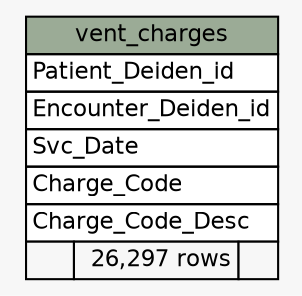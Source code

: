 // dot 2.38.0 on Linux 4.15.0-34-generic
// SchemaSpy rev 590
digraph "vent_charges" {
  graph [
    rankdir="RL"
    bgcolor="#f7f7f7"
    nodesep="0.18"
    ranksep="0.46"
    fontname="Helvetica"
    fontsize="11"
  ];
  node [
    fontname="Helvetica"
    fontsize="11"
    shape="plaintext"
  ];
  edge [
    arrowsize="0.8"
  ];
  "vent_charges" [
    label=<
    <TABLE BORDER="0" CELLBORDER="1" CELLSPACING="0" BGCOLOR="#ffffff">
      <TR><TD COLSPAN="3" BGCOLOR="#9bab96" ALIGN="CENTER">vent_charges</TD></TR>
      <TR><TD PORT="Patient_Deiden_id" COLSPAN="3" ALIGN="LEFT">Patient_Deiden_id</TD></TR>
      <TR><TD PORT="Encounter_Deiden_id" COLSPAN="3" ALIGN="LEFT">Encounter_Deiden_id</TD></TR>
      <TR><TD PORT="Svc_Date" COLSPAN="3" ALIGN="LEFT">Svc_Date</TD></TR>
      <TR><TD PORT="Charge_Code" COLSPAN="3" ALIGN="LEFT">Charge_Code</TD></TR>
      <TR><TD PORT="Charge_Code_Desc" COLSPAN="3" ALIGN="LEFT">Charge_Code_Desc</TD></TR>
      <TR><TD ALIGN="LEFT" BGCOLOR="#f7f7f7">  </TD><TD ALIGN="RIGHT" BGCOLOR="#f7f7f7">26,297 rows</TD><TD ALIGN="RIGHT" BGCOLOR="#f7f7f7">  </TD></TR>
    </TABLE>>
    URL="tables/vent_charges.html"
    tooltip="vent_charges"
  ];
}
